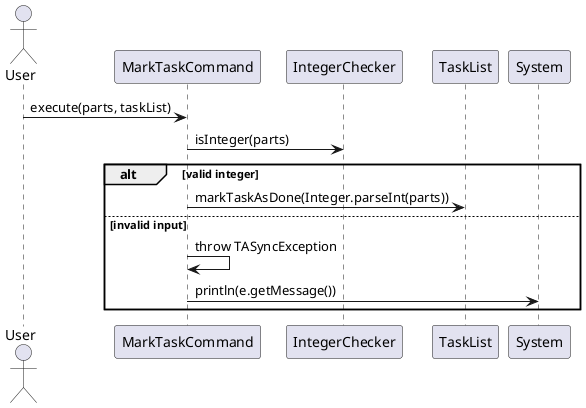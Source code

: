 @startuml
'https://plantuml.com/sequence-diagram

actor User

participant "MarkTaskCommand" as MarkCmd
participant "IntegerChecker" as Checker
participant "TaskList" as TaskList
participant "System" as Console

User -> MarkCmd : execute(parts, taskList)

MarkCmd -> Checker : isInteger(parts)
alt valid integer
    MarkCmd -> TaskList : markTaskAsDone(Integer.parseInt(parts))
else invalid input
    MarkCmd -> MarkCmd : throw TASyncException
    MarkCmd -> Console : println(e.getMessage())
end

@enduml